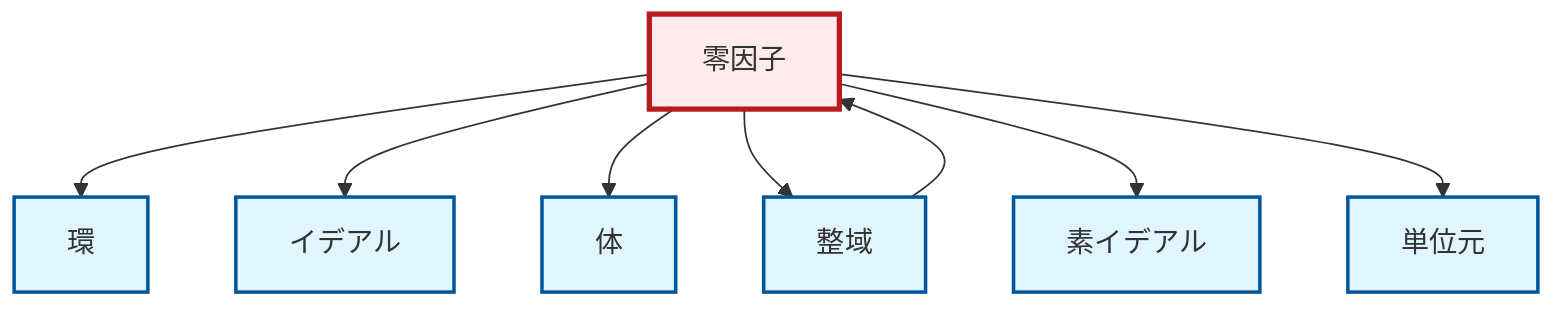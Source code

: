 graph TD
    classDef definition fill:#e1f5fe,stroke:#01579b,stroke-width:2px
    classDef theorem fill:#f3e5f5,stroke:#4a148c,stroke-width:2px
    classDef axiom fill:#fff3e0,stroke:#e65100,stroke-width:2px
    classDef example fill:#e8f5e9,stroke:#1b5e20,stroke-width:2px
    classDef current fill:#ffebee,stroke:#b71c1c,stroke-width:3px
    def-ring["環"]:::definition
    def-field["体"]:::definition
    def-ideal["イデアル"]:::definition
    def-zero-divisor["零因子"]:::definition
    def-integral-domain["整域"]:::definition
    def-prime-ideal["素イデアル"]:::definition
    def-identity-element["単位元"]:::definition
    def-integral-domain --> def-zero-divisor
    def-zero-divisor --> def-ring
    def-zero-divisor --> def-ideal
    def-zero-divisor --> def-field
    def-zero-divisor --> def-integral-domain
    def-zero-divisor --> def-prime-ideal
    def-zero-divisor --> def-identity-element
    class def-zero-divisor current